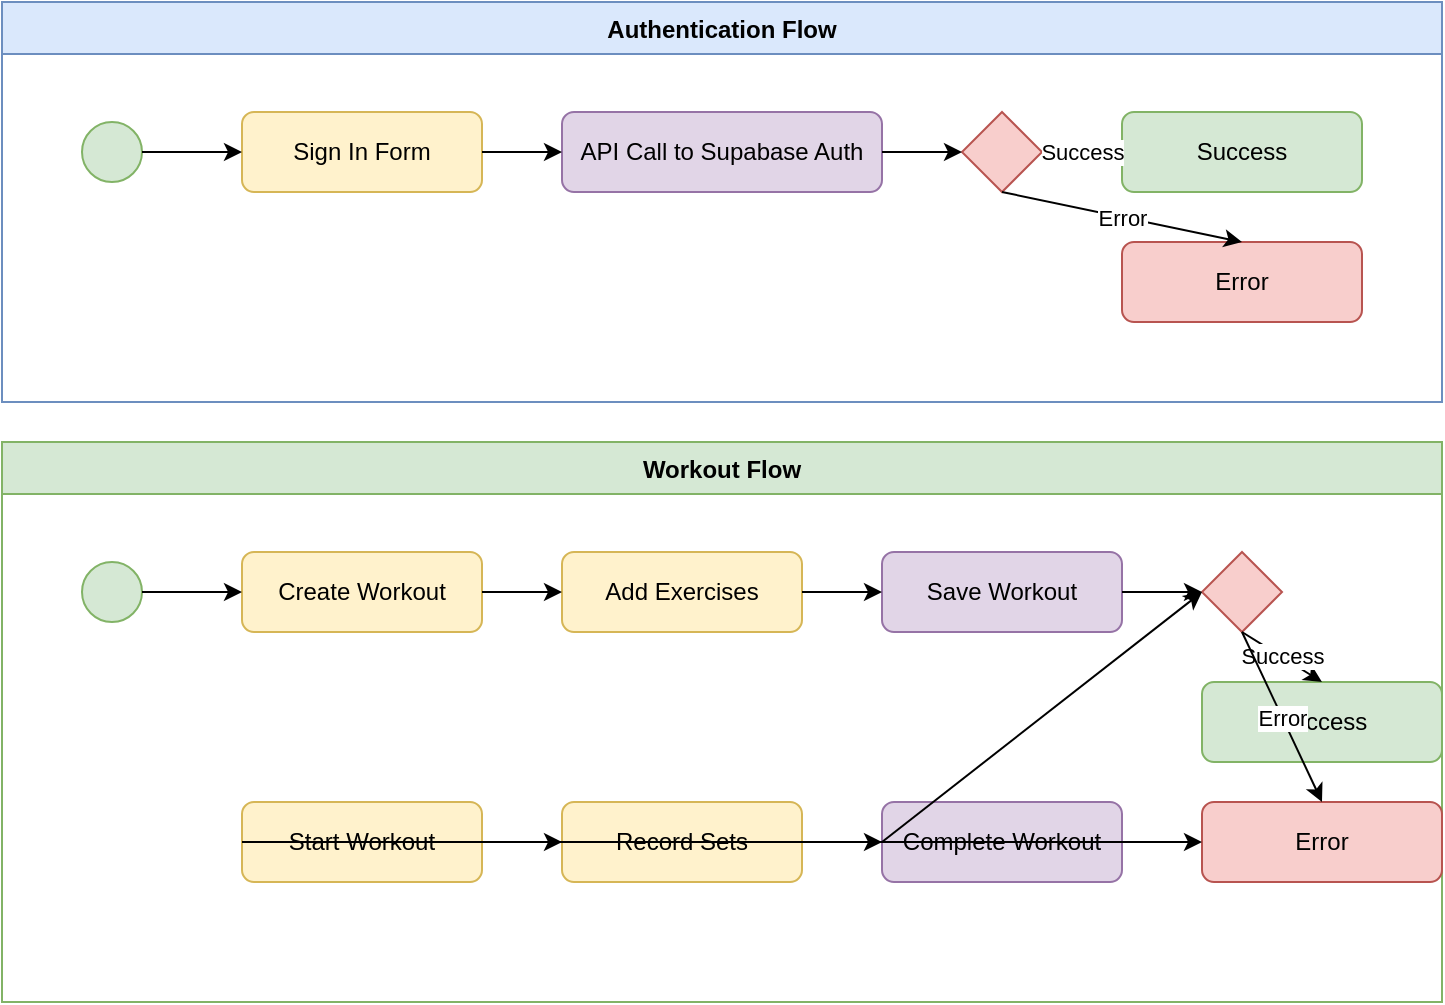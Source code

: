 <mxfile version="21.7.5" type="device">
  <diagram id="workflow" name="User Workflows">
    <mxGraphModel dx="1422" dy="762" grid="1" gridSize="10" guides="1" tooltips="1" connect="1" arrows="1" fold="1" page="1" pageScale="1" pageWidth="827" pageHeight="1169" math="0" shadow="0">
      <root>
        <mxCell id="0" />
        <mxCell id="1" parent="0" />
        
        <!-- Authentication Flow -->
        <mxCell id="2" value="Authentication Flow" style="swimlane;fontStyle=1;align=center;verticalAlign=top;childLayout=stackLayout;horizontal=1;startSize=26;horizontalStack=0;resizeParent=1;resizeParentMax=0;resizeLast=0;collapsible=1;marginBottom=0;fillColor=#dae8fc;strokeColor=#6c8ebf;" vertex="1" parent="1">
          <mxGeometry x="40" y="40" width="720" height="200" as="geometry" />
        </mxCell>
        
        <!-- Start Event -->
        <mxCell id="3" value="" style="ellipse;whiteSpace=wrap;html=1;aspect=fixed;fillColor=#d5e8d4;strokeColor=#82b366;" vertex="1" parent="2">
          <mxGeometry x="40" y="60" width="30" height="30" as="geometry" />
        </mxCell>
        
        <!-- Sign In Form -->
        <mxCell id="4" value="Sign In Form" style="rounded=1;whiteSpace=wrap;html=1;fillColor=#fff2cc;strokeColor=#d6b656;" vertex="1" parent="2">
          <mxGeometry x="120" y="55" width="120" height="40" as="geometry" />
        </mxCell>
        
        <!-- API Call -->
        <mxCell id="5" value="API Call to Supabase Auth" style="rounded=1;whiteSpace=wrap;html=1;fillColor=#e1d5e7;strokeColor=#9673a6;" vertex="1" parent="2">
          <mxGeometry x="280" y="55" width="160" height="40" as="geometry" />
        </mxCell>
        
        <!-- Gateway -->
        <mxCell id="6" value="" style="rhombus;whiteSpace=wrap;html=1;fillColor=#f8cecc;strokeColor=#b85450;" vertex="1" parent="2">
          <mxGeometry x="480" y="55" width="40" height="40" as="geometry" />
        </mxCell>
        
        <!-- Success -->
        <mxCell id="7" value="Success" style="rounded=1;whiteSpace=wrap;html=1;fillColor=#d5e8d4;strokeColor=#82b366;" vertex="1" parent="2">
          <mxGeometry x="560" y="55" width="120" height="40" as="geometry" />
        </mxCell>
        
        <!-- Error -->
        <mxCell id="8" value="Error" style="rounded=1;whiteSpace=wrap;html=1;fillColor=#f8cecc;strokeColor=#b85450;" vertex="1" parent="2">
          <mxGeometry x="560" y="120" width="120" height="40" as="geometry" />
        </mxCell>
        
        <!-- Connections -->
        <mxCell id="9" value="" style="endArrow=classic;html=1;exitX=1;exitY=0.5;exitDx=0;exitDy=0;entryX=0;entryY=0.5;entryDx=0;entryDy=0;" edge="1" parent="2" source="3" target="4">
          <mxGeometry width="50" height="50" relative="1" as="geometry">
            <mxPoint x="390" y="400" as="sourcePoint" />
            <mxPoint x="440" y="350" as="targetPoint" />
          </mxGeometry>
        </mxCell>
        
        <mxCell id="10" value="" style="endArrow=classic;html=1;exitX=1;exitY=0.5;exitDx=0;exitDy=0;entryX=0;entryY=0.5;entryDx=0;entryDy=0;" edge="1" parent="2" source="4" target="5">
          <mxGeometry width="50" height="50" relative="1" as="geometry">
            <mxPoint x="390" y="400" as="sourcePoint" />
            <mxPoint x="440" y="350" as="targetPoint" />
          </mxGeometry>
        </mxCell>
        
        <mxCell id="11" value="" style="endArrow=classic;html=1;exitX=1;exitY=0.5;exitDx=0;exitDy=0;entryX=0;entryY=0.5;entryDx=0;entryDy=0;" edge="1" parent="2" source="5" target="6">
          <mxGeometry width="50" height="50" relative="1" as="geometry">
            <mxPoint x="390" y="400" as="sourcePoint" />
            <mxPoint x="440" y="350" as="targetPoint" />
          </mxGeometry>
        </mxCell>
        
        <mxCell id="12" value="Success" style="endArrow=classic;html=1;exitX=1;exitY=0.5;exitDx=0;exitDy=0;entryX=0;entryY=0.5;entryDx=0;entryDy=0;" edge="1" parent="2" source="6" target="7">
          <mxGeometry width="50" height="50" relative="1" as="geometry">
            <mxPoint x="390" y="400" as="sourcePoint" />
            <mxPoint x="440" y="350" as="targetPoint" />
          </mxGeometry>
        </mxCell>
        
        <mxCell id="13" value="Error" style="endArrow=classic;html=1;exitX=0.5;exitY=1;exitDx=0;exitDy=0;entryX=0.5;entryY=0;entryDx=0;entryDy=0;" edge="1" parent="2" source="6" target="8">
          <mxGeometry width="50" height="50" relative="1" as="geometry">
            <mxPoint x="390" y="400" as="sourcePoint" />
            <mxPoint x="440" y="350" as="targetPoint" />
          </mxGeometry>
        </mxCell>
        
        <!-- Workout Flow -->
        <mxCell id="14" value="Workout Flow" style="swimlane;fontStyle=1;align=center;verticalAlign=top;childLayout=stackLayout;horizontal=1;startSize=26;horizontalStack=0;resizeParent=1;resizeParentMax=0;resizeLast=0;collapsible=1;marginBottom=0;fillColor=#d5e8d4;strokeColor=#82b366;" vertex="1" parent="1">
          <mxGeometry x="40" y="260" width="720" height="280" as="geometry" />
        </mxCell>
        
        <!-- Start Event -->
        <mxCell id="15" value="" style="ellipse;whiteSpace=wrap;html=1;aspect=fixed;fillColor=#d5e8d4;strokeColor=#82b366;" vertex="1" parent="14">
          <mxGeometry x="40" y="60" width="30" height="30" as="geometry" />
        </mxCell>
        
        <!-- Create Workout -->
        <mxCell id="16" value="Create Workout" style="rounded=1;whiteSpace=wrap;html=1;fillColor=#fff2cc;strokeColor=#d6b656;" vertex="1" parent="14">
          <mxGeometry x="120" y="55" width="120" height="40" as="geometry" />
        </mxCell>
        
        <!-- Add Exercises -->
        <mxCell id="17" value="Add Exercises" style="rounded=1;whiteSpace=wrap;html=1;fillColor=#fff2cc;strokeColor=#d6b656;" vertex="1" parent="14">
          <mxGeometry x="280" y="55" width="120" height="40" as="geometry" />
        </mxCell>
        
        <!-- Save Workout -->
        <mxCell id="18" value="Save Workout" style="rounded=1;whiteSpace=wrap;html=1;fillColor=#e1d5e7;strokeColor=#9673a6;" vertex="1" parent="14">
          <mxGeometry x="440" y="55" width="120" height="40" as="geometry" />
        </mxCell>
        
        <!-- Gateway -->
        <mxCell id="19" value="" style="rhombus;whiteSpace=wrap;html=1;fillColor=#f8cecc;strokeColor=#b85450;" vertex="1" parent="14">
          <mxGeometry x="600" y="55" width="40" height="40" as="geometry" />
        </mxCell>
        
        <!-- Success -->
        <mxCell id="20" value="Success" style="rounded=1;whiteSpace=wrap;html=1;fillColor=#d5e8d4;strokeColor=#82b366;" vertex="1" parent="14">
          <mxGeometry x="600" y="120" width="120" height="40" as="geometry" />
        </mxCell>
        
        <!-- Error -->
        <mxCell id="21" value="Error" style="rounded=1;whiteSpace=wrap;html=1;fillColor=#f8cecc;strokeColor=#b85450;" vertex="1" parent="14">
          <mxGeometry x="600" y="180" width="120" height="40" as="geometry" />
        </mxCell>
        
        <!-- Start Workout -->
        <mxCell id="22" value="Start Workout" style="rounded=1;whiteSpace=wrap;html=1;fillColor=#fff2cc;strokeColor=#d6b656;" vertex="1" parent="14">
          <mxGeometry x="120" y="180" width="120" height="40" as="geometry" />
        </mxCell>
        
        <!-- Record Sets -->
        <mxCell id="23" value="Record Sets" style="rounded=1;whiteSpace=wrap;html=1;fillColor=#fff2cc;strokeColor=#d6b656;" vertex="1" parent="14">
          <mxGeometry x="280" y="180" width="120" height="40" as="geometry" />
        </mxCell>
        
        <!-- Complete Workout -->
        <mxCell id="24" value="Complete Workout" style="rounded=1;whiteSpace=wrap;html=1;fillColor=#e1d5e7;strokeColor=#9673a6;" vertex="1" parent="14">
          <mxGeometry x="440" y="180" width="120" height="40" as="geometry" />
        </mxCell>
        
        <!-- Connections -->
        <mxCell id="25" value="" style="endArrow=classic;html=1;exitX=1;exitY=0.5;exitDx=0;exitDy=0;entryX=0;entryY=0.5;entryDx=0;entryDy=0;" edge="1" parent="14" source="15" target="16">
          <mxGeometry width="50" height="50" relative="1" as="geometry">
            <mxPoint x="390" y="400" as="sourcePoint" />
            <mxPoint x="440" y="350" as="targetPoint" />
          </mxGeometry>
        </mxCell>
        
        <mxCell id="26" value="" style="endArrow=classic;html=1;exitX=1;exitY=0.5;exitDx=0;exitDy=0;entryX=0;entryY=0.5;entryDx=0;entryDy=0;" edge="1" parent="14" source="16" target="17">
          <mxGeometry width="50" height="50" relative="1" as="geometry">
            <mxPoint x="390" y="400" as="sourcePoint" />
            <mxPoint x="440" y="350" as="targetPoint" />
          </mxGeometry>
        </mxCell>
        
        <mxCell id="27" value="" style="endArrow=classic;html=1;exitX=1;exitY=0.5;exitDx=0;exitDy=0;entryX=0;entryY=0.5;entryDx=0;entryDy=0;" edge="1" parent="14" source="17" target="18">
          <mxGeometry width="50" height="50" relative="1" as="geometry">
            <mxPoint x="390" y="400" as="sourcePoint" />
            <mxPoint x="440" y="350" as="targetPoint" />
          </mxGeometry>
        </mxCell>
        
        <mxCell id="28" value="" style="endArrow=classic;html=1;exitX=1;exitY=0.5;exitDx=0;exitDy=0;entryX=0;entryY=0.5;entryDx=0;entryDy=0;" edge="1" parent="14" source="18" target="19">
          <mxGeometry width="50" height="50" relative="1" as="geometry">
            <mxPoint x="390" y="400" as="sourcePoint" />
            <mxPoint x="440" y="350" as="targetPoint" />
          </mxGeometry>
        </mxCell>
        
        <mxCell id="29" value="Success" style="endArrow=classic;html=1;exitX=0.5;exitY=1;exitDx=0;exitDy=0;entryX=0.5;entryY=0;entryDx=0;entryDy=0;" edge="1" parent="14" source="19" target="20">
          <mxGeometry width="50" height="50" relative="1" as="geometry">
            <mxPoint x="390" y="400" as="sourcePoint" />
            <mxPoint x="440" y="350" as="targetPoint" />
          </mxGeometry>
        </mxCell>
        
        <mxCell id="30" value="Error" style="endArrow=classic;html=1;exitX=0.5;exitY=1;exitDx=0;exitDy=0;entryX=0.5;entryY=0;entryDx=0;entryDy=0;" edge="1" parent="14" source="19" target="21">
          <mxGeometry width="50" height="50" relative="1" as="geometry">
            <mxPoint x="390" y="400" as="sourcePoint" />
            <mxPoint x="440" y="350" as="targetPoint" />
          </mxGeometry>
        </mxCell>
        
        <mxCell id="31" value="" style="endArrow=classic;html=1;exitX=0;exitY=0.5;exitDx=0;exitDy=0;entryX=0;entryY=0.5;entryDx=0;entryDy=0;" edge="1" parent="14" source="22" target="21">
          <mxGeometry width="50" height="50" relative="1" as="geometry">
            <mxPoint x="390" y="400" as="sourcePoint" />
            <mxPoint x="440" y="350" as="targetPoint" />
          </mxGeometry>
        </mxCell>
        
        <mxCell id="32" value="" style="endArrow=classic;html=1;exitX=1;exitY=0.5;exitDx=0;exitDy=0;entryX=0;entryY=0.5;entryDx=0;entryDy=0;" edge="1" parent="14" source="22" target="23">
          <mxGeometry width="50" height="50" relative="1" as="geometry">
            <mxPoint x="390" y="400" as="sourcePoint" />
            <mxPoint x="440" y="350" as="targetPoint" />
          </mxGeometry>
        </mxCell>
        
        <mxCell id="33" value="" style="endArrow=classic;html=1;exitX=1;exitY=0.5;exitDx=0;exitDy=0;entryX=0;entryY=0.5;entryDx=0;entryDy=0;" edge="1" parent="14" source="23" target="24">
          <mxGeometry width="50" height="50" relative="1" as="geometry">
            <mxPoint x="390" y="400" as="sourcePoint" />
            <mxPoint x="440" y="350" as="targetPoint" />
          </mxGeometry>
        </mxCell>
        
        <mxCell id="34" value="" style="endArrow=classic;html=1;exitX=0;exitY=0.5;exitDx=0;exitDy=0;entryX=0;entryY=0.5;entryDx=0;entryDy=0;" edge="1" parent="14" source="24" target="19">
          <mxGeometry width="50" height="50" relative="1" as="geometry">
            <mxPoint x="390" y="400" as="sourcePoint" />
            <mxPoint x="440" y="350" as="targetPoint" />
          </mxGeometry>
        </mxCell>
        
      </root>
    </mxGraphModel>
  </diagram>
</mxfile> 
